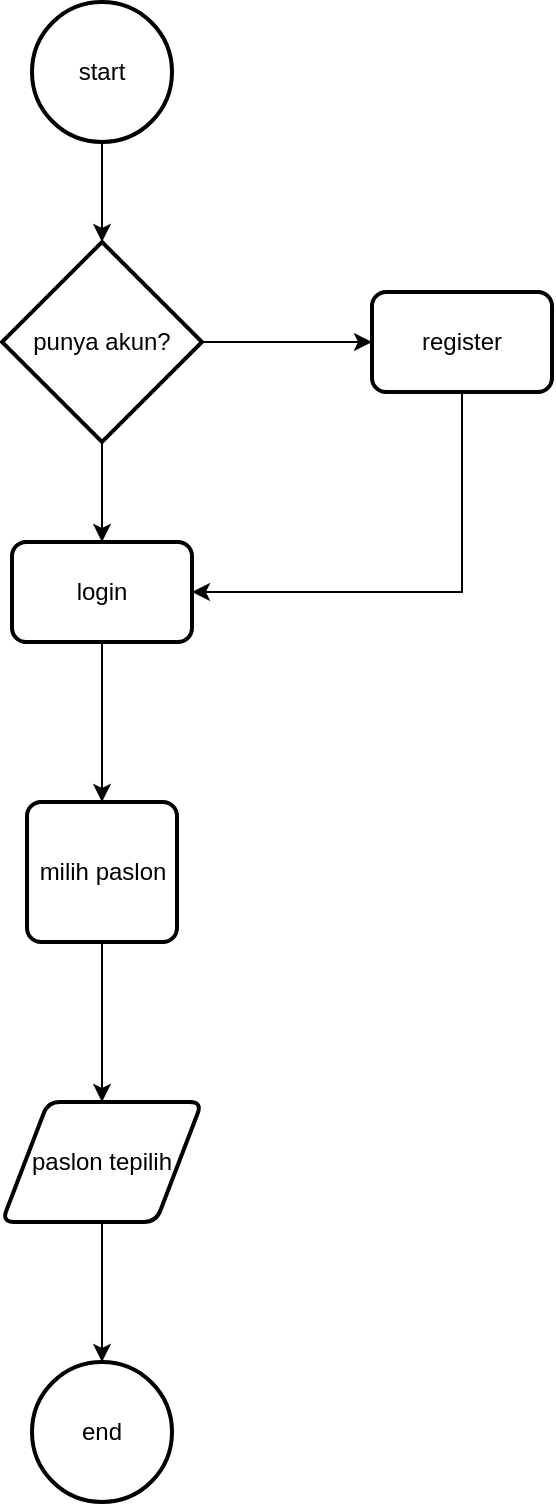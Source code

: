 <mxfile version="14.1.1" type="github"><diagram id="80yONu0A1H1gogSMMs2G" name="Page-1"><mxGraphModel dx="868" dy="520" grid="1" gridSize="10" guides="1" tooltips="1" connect="1" arrows="1" fold="1" page="1" pageScale="1" pageWidth="850" pageHeight="1100" math="0" shadow="0"><root><mxCell id="0"/><mxCell id="1" parent="0"/><mxCell id="TPGmzRevdus9xD40ZeZB-9" style="edgeStyle=orthogonalEdgeStyle;rounded=0;orthogonalLoop=1;jettySize=auto;html=1;exitX=0.5;exitY=1;exitDx=0;exitDy=0;exitPerimeter=0;entryX=0.5;entryY=0;entryDx=0;entryDy=0;entryPerimeter=0;" edge="1" parent="1" source="TPGmzRevdus9xD40ZeZB-2" target="TPGmzRevdus9xD40ZeZB-5"><mxGeometry relative="1" as="geometry"/></mxCell><mxCell id="TPGmzRevdus9xD40ZeZB-2" value="start" style="strokeWidth=2;html=1;shape=mxgraph.flowchart.start_2;whiteSpace=wrap;" vertex="1" parent="1"><mxGeometry x="400" y="20" width="70" height="70" as="geometry"/></mxCell><mxCell id="TPGmzRevdus9xD40ZeZB-10" style="edgeStyle=orthogonalEdgeStyle;rounded=0;orthogonalLoop=1;jettySize=auto;html=1;exitX=1;exitY=0.5;exitDx=0;exitDy=0;exitPerimeter=0;entryX=0;entryY=0.5;entryDx=0;entryDy=0;" edge="1" parent="1" source="TPGmzRevdus9xD40ZeZB-5" target="TPGmzRevdus9xD40ZeZB-8"><mxGeometry relative="1" as="geometry"/></mxCell><mxCell id="TPGmzRevdus9xD40ZeZB-11" style="edgeStyle=orthogonalEdgeStyle;rounded=0;orthogonalLoop=1;jettySize=auto;html=1;exitX=0.5;exitY=1;exitDx=0;exitDy=0;exitPerimeter=0;" edge="1" parent="1" source="TPGmzRevdus9xD40ZeZB-5" target="TPGmzRevdus9xD40ZeZB-6"><mxGeometry relative="1" as="geometry"/></mxCell><mxCell id="TPGmzRevdus9xD40ZeZB-5" value="punya akun?" style="strokeWidth=2;html=1;shape=mxgraph.flowchart.decision;whiteSpace=wrap;" vertex="1" parent="1"><mxGeometry x="385" y="140" width="100" height="100" as="geometry"/></mxCell><mxCell id="TPGmzRevdus9xD40ZeZB-13" style="edgeStyle=orthogonalEdgeStyle;rounded=0;orthogonalLoop=1;jettySize=auto;html=1;exitX=0.5;exitY=1;exitDx=0;exitDy=0;entryX=0.5;entryY=0;entryDx=0;entryDy=0;" edge="1" parent="1" source="TPGmzRevdus9xD40ZeZB-6" target="TPGmzRevdus9xD40ZeZB-7"><mxGeometry relative="1" as="geometry"/></mxCell><mxCell id="TPGmzRevdus9xD40ZeZB-6" value="login" style="rounded=1;whiteSpace=wrap;html=1;absoluteArcSize=1;arcSize=14;strokeWidth=2;" vertex="1" parent="1"><mxGeometry x="390" y="290" width="90" height="50" as="geometry"/></mxCell><mxCell id="TPGmzRevdus9xD40ZeZB-15" style="edgeStyle=orthogonalEdgeStyle;rounded=0;orthogonalLoop=1;jettySize=auto;html=1;exitX=0.5;exitY=1;exitDx=0;exitDy=0;" edge="1" parent="1" source="TPGmzRevdus9xD40ZeZB-7" target="TPGmzRevdus9xD40ZeZB-14"><mxGeometry relative="1" as="geometry"/></mxCell><mxCell id="TPGmzRevdus9xD40ZeZB-7" value="milih paslon" style="rounded=1;whiteSpace=wrap;html=1;absoluteArcSize=1;arcSize=14;strokeWidth=2;" vertex="1" parent="1"><mxGeometry x="397.5" y="420" width="75" height="70" as="geometry"/></mxCell><mxCell id="TPGmzRevdus9xD40ZeZB-12" style="edgeStyle=orthogonalEdgeStyle;rounded=0;orthogonalLoop=1;jettySize=auto;html=1;exitX=0.5;exitY=1;exitDx=0;exitDy=0;entryX=1;entryY=0.5;entryDx=0;entryDy=0;" edge="1" parent="1" source="TPGmzRevdus9xD40ZeZB-8" target="TPGmzRevdus9xD40ZeZB-6"><mxGeometry relative="1" as="geometry"/></mxCell><mxCell id="TPGmzRevdus9xD40ZeZB-8" value="register" style="rounded=1;whiteSpace=wrap;html=1;absoluteArcSize=1;arcSize=14;strokeWidth=2;" vertex="1" parent="1"><mxGeometry x="570" y="165" width="90" height="50" as="geometry"/></mxCell><mxCell id="TPGmzRevdus9xD40ZeZB-19" value="" style="edgeStyle=orthogonalEdgeStyle;rounded=0;orthogonalLoop=1;jettySize=auto;html=1;" edge="1" parent="1" source="TPGmzRevdus9xD40ZeZB-14" target="TPGmzRevdus9xD40ZeZB-18"><mxGeometry relative="1" as="geometry"/></mxCell><mxCell id="TPGmzRevdus9xD40ZeZB-14" value="paslon tepilih" style="shape=parallelogram;html=1;strokeWidth=2;perimeter=parallelogramPerimeter;whiteSpace=wrap;rounded=1;arcSize=12;size=0.23;" vertex="1" parent="1"><mxGeometry x="385" y="570" width="100" height="60" as="geometry"/></mxCell><mxCell id="TPGmzRevdus9xD40ZeZB-18" value="end" style="strokeWidth=2;html=1;shape=mxgraph.flowchart.start_2;whiteSpace=wrap;" vertex="1" parent="1"><mxGeometry x="400" y="700" width="70" height="70" as="geometry"/></mxCell></root></mxGraphModel></diagram></mxfile>